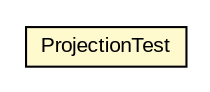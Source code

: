 #!/usr/local/bin/dot
#
# Class diagram 
# Generated by UMLGraph version R5_6-24-gf6e263 (http://www.umlgraph.org/)
#

digraph G {
	edge [fontname="arial",fontsize=10,labelfontname="arial",labelfontsize=10];
	node [fontname="arial",fontsize=10,shape=plaintext];
	nodesep=0.25;
	ranksep=0.5;
	// org.osmdroid.util.ProjectionTest
	c207806 [label=<<table title="org.osmdroid.util.ProjectionTest" border="0" cellborder="1" cellspacing="0" cellpadding="2" port="p" bgcolor="lemonChiffon" href="./ProjectionTest.html">
		<tr><td><table border="0" cellspacing="0" cellpadding="1">
<tr><td align="center" balign="center"> ProjectionTest </td></tr>
		</table></td></tr>
		</table>>, URL="./ProjectionTest.html", fontname="arial", fontcolor="black", fontsize=10.0];
}

